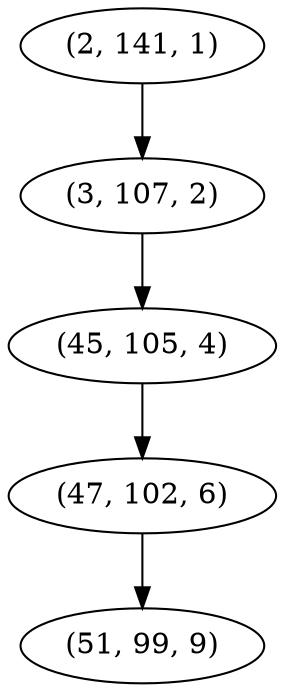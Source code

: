 digraph tree {
    "(2, 141, 1)";
    "(3, 107, 2)";
    "(45, 105, 4)";
    "(47, 102, 6)";
    "(51, 99, 9)";
    "(2, 141, 1)" -> "(3, 107, 2)";
    "(3, 107, 2)" -> "(45, 105, 4)";
    "(45, 105, 4)" -> "(47, 102, 6)";
    "(47, 102, 6)" -> "(51, 99, 9)";
}
